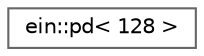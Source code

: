 digraph "Graphical Class Hierarchy"
{
 // LATEX_PDF_SIZE
  bgcolor="transparent";
  edge [fontname=Helvetica,fontsize=10,labelfontname=Helvetica,labelfontsize=10];
  node [fontname=Helvetica,fontsize=10,shape=box,height=0.2,width=0.4];
  rankdir="LR";
  Node0 [id="Node000000",label="ein::pd\< 128 \>",height=0.2,width=0.4,color="grey40", fillcolor="white", style="filled",URL="$d7/dc1/namespaceein.html#de/dc1/structein_1_1pd_3_01128_01_4",tooltip=" "];
}

